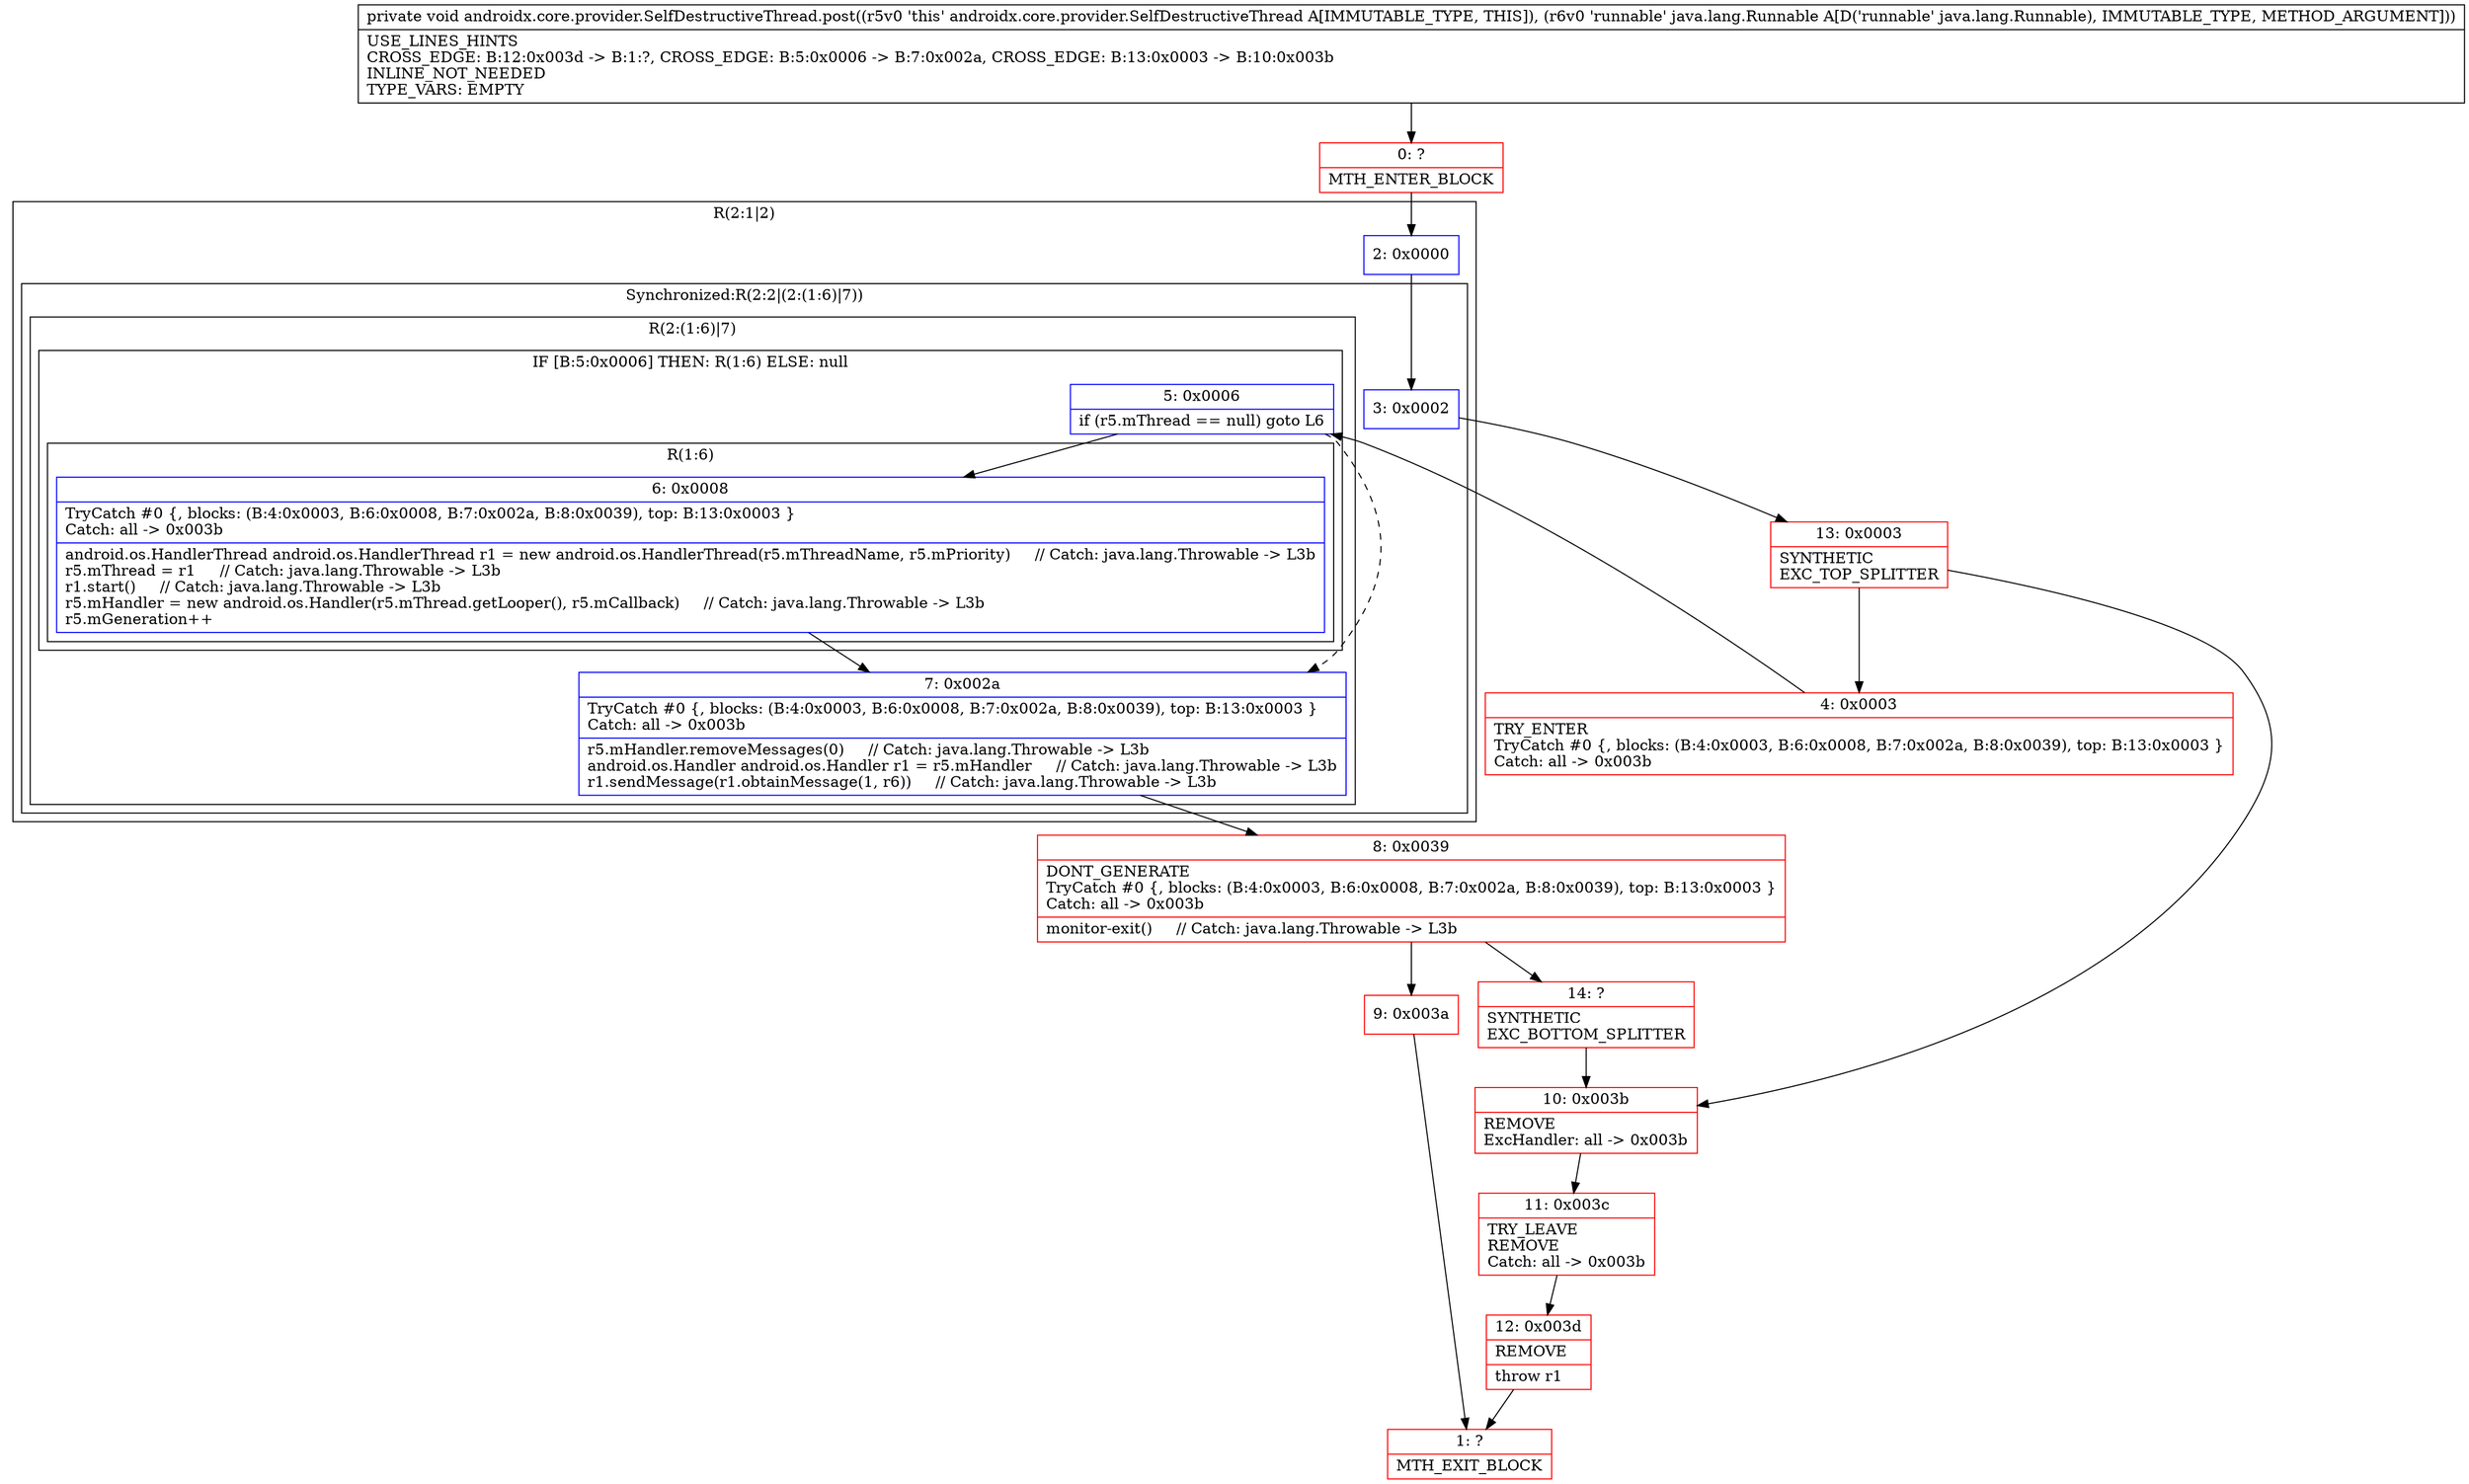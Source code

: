 digraph "CFG forandroidx.core.provider.SelfDestructiveThread.post(Ljava\/lang\/Runnable;)V" {
subgraph cluster_Region_883496971 {
label = "R(2:1|2)";
node [shape=record,color=blue];
Node_2 [shape=record,label="{2\:\ 0x0000}"];
subgraph cluster_SynchronizedRegion_1062086604 {
label = "Synchronized:R(2:2|(2:(1:6)|7))";
node [shape=record,color=blue];
Node_3 [shape=record,label="{3\:\ 0x0002}"];
subgraph cluster_Region_645259646 {
label = "R(2:(1:6)|7)";
node [shape=record,color=blue];
subgraph cluster_IfRegion_986225513 {
label = "IF [B:5:0x0006] THEN: R(1:6) ELSE: null";
node [shape=record,color=blue];
Node_5 [shape=record,label="{5\:\ 0x0006|if (r5.mThread == null) goto L6\l}"];
subgraph cluster_Region_1568682974 {
label = "R(1:6)";
node [shape=record,color=blue];
Node_6 [shape=record,label="{6\:\ 0x0008|TryCatch #0 \{, blocks: (B:4:0x0003, B:6:0x0008, B:7:0x002a, B:8:0x0039), top: B:13:0x0003 \}\lCatch: all \-\> 0x003b\l|android.os.HandlerThread android.os.HandlerThread r1 = new android.os.HandlerThread(r5.mThreadName, r5.mPriority)     \/\/ Catch: java.lang.Throwable \-\> L3b\lr5.mThread = r1     \/\/ Catch: java.lang.Throwable \-\> L3b\lr1.start()     \/\/ Catch: java.lang.Throwable \-\> L3b\lr5.mHandler = new android.os.Handler(r5.mThread.getLooper(), r5.mCallback)     \/\/ Catch: java.lang.Throwable \-\> L3b\lr5.mGeneration++\l}"];
}
}
Node_7 [shape=record,label="{7\:\ 0x002a|TryCatch #0 \{, blocks: (B:4:0x0003, B:6:0x0008, B:7:0x002a, B:8:0x0039), top: B:13:0x0003 \}\lCatch: all \-\> 0x003b\l|r5.mHandler.removeMessages(0)     \/\/ Catch: java.lang.Throwable \-\> L3b\landroid.os.Handler android.os.Handler r1 = r5.mHandler     \/\/ Catch: java.lang.Throwable \-\> L3b\lr1.sendMessage(r1.obtainMessage(1, r6))     \/\/ Catch: java.lang.Throwable \-\> L3b\l}"];
}
}
}
Node_0 [shape=record,color=red,label="{0\:\ ?|MTH_ENTER_BLOCK\l}"];
Node_13 [shape=record,color=red,label="{13\:\ 0x0003|SYNTHETIC\lEXC_TOP_SPLITTER\l}"];
Node_4 [shape=record,color=red,label="{4\:\ 0x0003|TRY_ENTER\lTryCatch #0 \{, blocks: (B:4:0x0003, B:6:0x0008, B:7:0x002a, B:8:0x0039), top: B:13:0x0003 \}\lCatch: all \-\> 0x003b\l}"];
Node_8 [shape=record,color=red,label="{8\:\ 0x0039|DONT_GENERATE\lTryCatch #0 \{, blocks: (B:4:0x0003, B:6:0x0008, B:7:0x002a, B:8:0x0039), top: B:13:0x0003 \}\lCatch: all \-\> 0x003b\l|monitor\-exit()     \/\/ Catch: java.lang.Throwable \-\> L3b\l}"];
Node_9 [shape=record,color=red,label="{9\:\ 0x003a}"];
Node_1 [shape=record,color=red,label="{1\:\ ?|MTH_EXIT_BLOCK\l}"];
Node_14 [shape=record,color=red,label="{14\:\ ?|SYNTHETIC\lEXC_BOTTOM_SPLITTER\l}"];
Node_10 [shape=record,color=red,label="{10\:\ 0x003b|REMOVE\lExcHandler: all \-\> 0x003b\l}"];
Node_11 [shape=record,color=red,label="{11\:\ 0x003c|TRY_LEAVE\lREMOVE\lCatch: all \-\> 0x003b\l}"];
Node_12 [shape=record,color=red,label="{12\:\ 0x003d|REMOVE\l|throw r1\l}"];
MethodNode[shape=record,label="{private void androidx.core.provider.SelfDestructiveThread.post((r5v0 'this' androidx.core.provider.SelfDestructiveThread A[IMMUTABLE_TYPE, THIS]), (r6v0 'runnable' java.lang.Runnable A[D('runnable' java.lang.Runnable), IMMUTABLE_TYPE, METHOD_ARGUMENT]))  | USE_LINES_HINTS\lCROSS_EDGE: B:12:0x003d \-\> B:1:?, CROSS_EDGE: B:5:0x0006 \-\> B:7:0x002a, CROSS_EDGE: B:13:0x0003 \-\> B:10:0x003b\lINLINE_NOT_NEEDED\lTYPE_VARS: EMPTY\l}"];
MethodNode -> Node_0;Node_2 -> Node_3;
Node_3 -> Node_13;
Node_5 -> Node_6;
Node_5 -> Node_7[style=dashed];
Node_6 -> Node_7;
Node_7 -> Node_8;
Node_0 -> Node_2;
Node_13 -> Node_4;
Node_13 -> Node_10;
Node_4 -> Node_5;
Node_8 -> Node_9;
Node_8 -> Node_14;
Node_9 -> Node_1;
Node_14 -> Node_10;
Node_10 -> Node_11;
Node_11 -> Node_12;
Node_12 -> Node_1;
}

